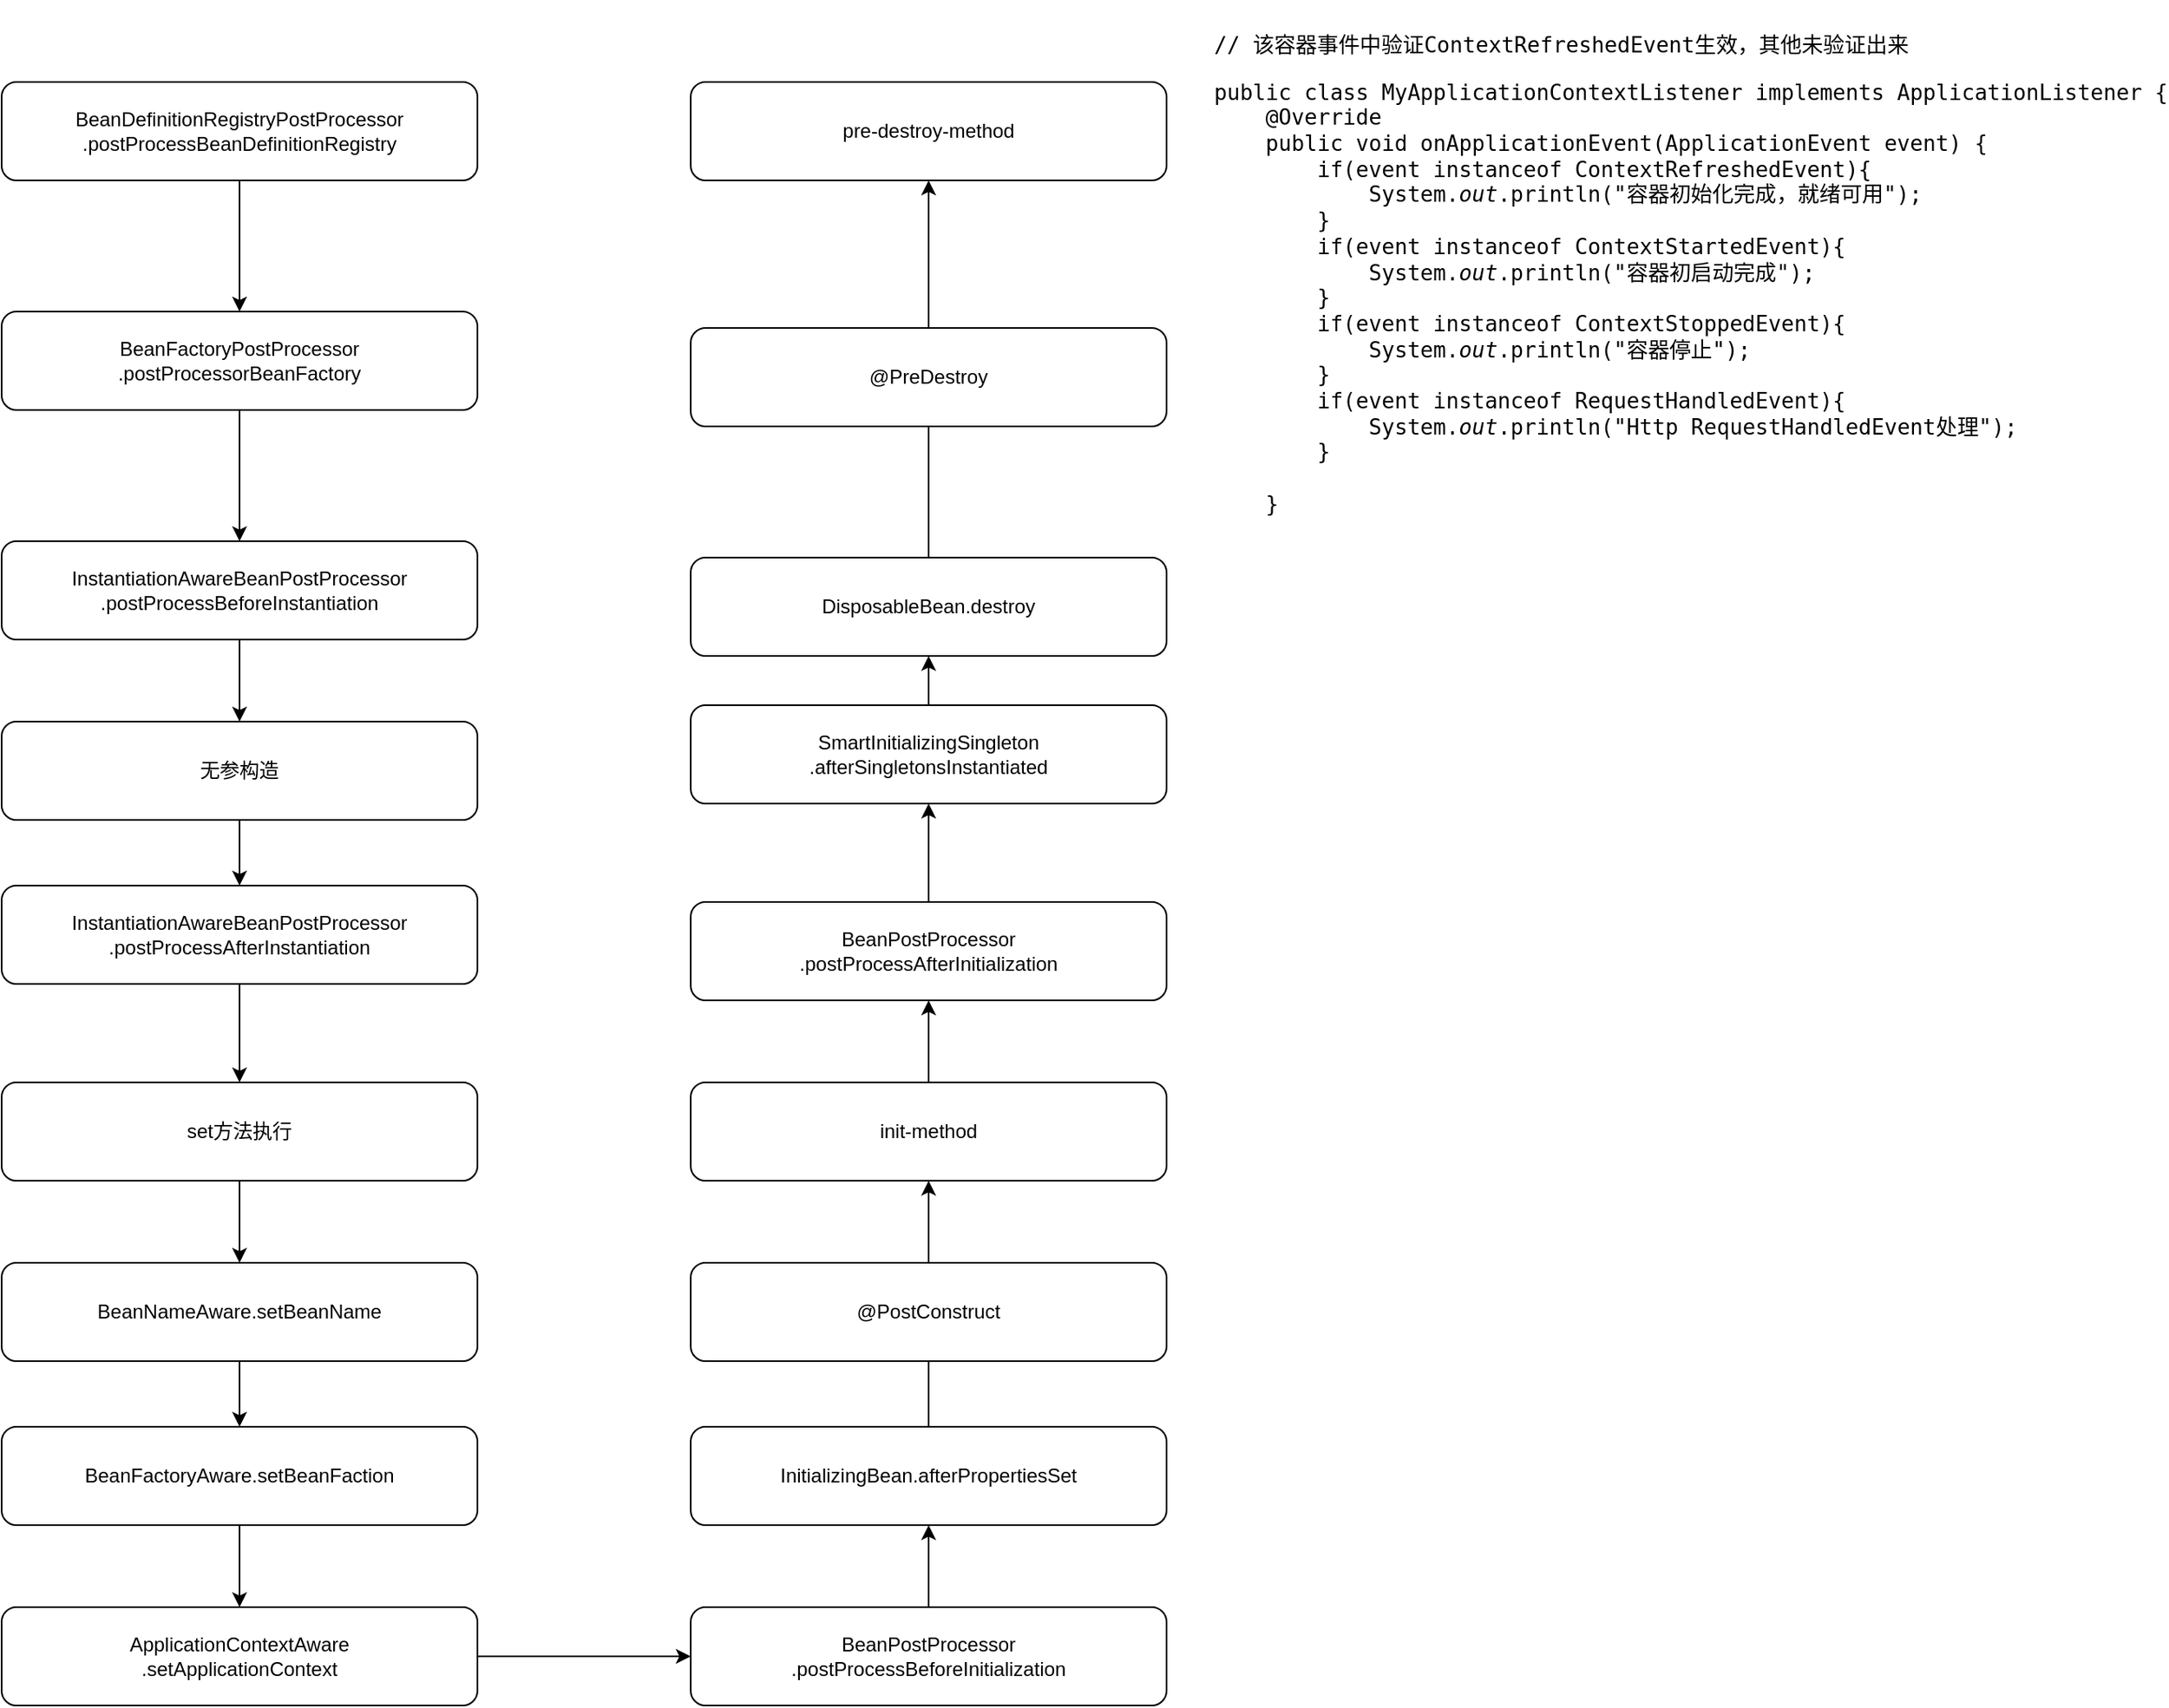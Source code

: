 <mxfile version="18.0.6" type="device"><diagram id="-UmDwaW1KuLxsOwkSRhG" name="第 1 页"><mxGraphModel dx="1102" dy="857" grid="1" gridSize="10" guides="1" tooltips="1" connect="1" arrows="1" fold="1" page="1" pageScale="1" pageWidth="827" pageHeight="1169" math="0" shadow="0"><root><mxCell id="0"/><mxCell id="1" parent="0"/><mxCell id="BPa87RUMz1WXicXFWrJb-21" value="" style="edgeStyle=orthogonalEdgeStyle;rounded=0;orthogonalLoop=1;jettySize=auto;html=1;" edge="1" parent="1" source="BPa87RUMz1WXicXFWrJb-1" target="BPa87RUMz1WXicXFWrJb-10"><mxGeometry relative="1" as="geometry"/></mxCell><mxCell id="BPa87RUMz1WXicXFWrJb-1" value="BeanDefinitionRegistryPostProcessor&lt;br&gt;.postProcessBeanDefinitionRegistry" style="rounded=1;whiteSpace=wrap;html=1;" vertex="1" parent="1"><mxGeometry x="90" y="80" width="290" height="60" as="geometry"/></mxCell><mxCell id="BPa87RUMz1WXicXFWrJb-4" value="pre-destroy-method" style="rounded=1;whiteSpace=wrap;html=1;" vertex="1" parent="1"><mxGeometry x="510" y="80" width="290" height="60" as="geometry"/></mxCell><mxCell id="BPa87RUMz1WXicXFWrJb-26" value="" style="edgeStyle=orthogonalEdgeStyle;rounded=0;orthogonalLoop=1;jettySize=auto;html=1;" edge="1" parent="1" source="BPa87RUMz1WXicXFWrJb-5" target="BPa87RUMz1WXicXFWrJb-6"><mxGeometry relative="1" as="geometry"/></mxCell><mxCell id="BPa87RUMz1WXicXFWrJb-5" value="set方法执行" style="rounded=1;whiteSpace=wrap;html=1;" vertex="1" parent="1"><mxGeometry x="90" y="690" width="290" height="60" as="geometry"/></mxCell><mxCell id="BPa87RUMz1WXicXFWrJb-27" value="" style="edgeStyle=orthogonalEdgeStyle;rounded=0;orthogonalLoop=1;jettySize=auto;html=1;" edge="1" parent="1" source="BPa87RUMz1WXicXFWrJb-6" target="BPa87RUMz1WXicXFWrJb-12"><mxGeometry relative="1" as="geometry"/></mxCell><mxCell id="BPa87RUMz1WXicXFWrJb-6" value="BeanNameAware.setBeanName" style="rounded=1;whiteSpace=wrap;html=1;" vertex="1" parent="1"><mxGeometry x="90" y="800" width="290" height="60" as="geometry"/></mxCell><mxCell id="BPa87RUMz1WXicXFWrJb-24" value="" style="edgeStyle=orthogonalEdgeStyle;rounded=0;orthogonalLoop=1;jettySize=auto;html=1;" edge="1" parent="1" source="BPa87RUMz1WXicXFWrJb-7" target="BPa87RUMz1WXicXFWrJb-8"><mxGeometry relative="1" as="geometry"/></mxCell><mxCell id="BPa87RUMz1WXicXFWrJb-7" value="无参构造" style="rounded=1;whiteSpace=wrap;html=1;" vertex="1" parent="1"><mxGeometry x="90" y="470" width="290" height="60" as="geometry"/></mxCell><mxCell id="BPa87RUMz1WXicXFWrJb-25" value="" style="edgeStyle=orthogonalEdgeStyle;rounded=0;orthogonalLoop=1;jettySize=auto;html=1;" edge="1" parent="1" source="BPa87RUMz1WXicXFWrJb-8" target="BPa87RUMz1WXicXFWrJb-5"><mxGeometry relative="1" as="geometry"/></mxCell><mxCell id="BPa87RUMz1WXicXFWrJb-8" value="InstantiationAwareBeanPostProcessor&lt;br&gt;.postProcessAfterInstantiation" style="rounded=1;whiteSpace=wrap;html=1;" vertex="1" parent="1"><mxGeometry x="90" y="570" width="290" height="60" as="geometry"/></mxCell><mxCell id="BPa87RUMz1WXicXFWrJb-23" value="" style="edgeStyle=orthogonalEdgeStyle;rounded=0;orthogonalLoop=1;jettySize=auto;html=1;" edge="1" parent="1" source="BPa87RUMz1WXicXFWrJb-9" target="BPa87RUMz1WXicXFWrJb-7"><mxGeometry relative="1" as="geometry"/></mxCell><mxCell id="BPa87RUMz1WXicXFWrJb-9" value="InstantiationAwareBeanPostProcessor&lt;br&gt;.postProcessBeforeInstantiation" style="rounded=1;whiteSpace=wrap;html=1;" vertex="1" parent="1"><mxGeometry x="90" y="360" width="290" height="60" as="geometry"/></mxCell><mxCell id="BPa87RUMz1WXicXFWrJb-22" value="" style="edgeStyle=orthogonalEdgeStyle;rounded=0;orthogonalLoop=1;jettySize=auto;html=1;" edge="1" parent="1" source="BPa87RUMz1WXicXFWrJb-10" target="BPa87RUMz1WXicXFWrJb-9"><mxGeometry relative="1" as="geometry"/></mxCell><mxCell id="BPa87RUMz1WXicXFWrJb-10" value="BeanFactoryPostProcessor&lt;br&gt;.postProcessorBeanFactory" style="rounded=1;whiteSpace=wrap;html=1;" vertex="1" parent="1"><mxGeometry x="90" y="220" width="290" height="60" as="geometry"/></mxCell><mxCell id="BPa87RUMz1WXicXFWrJb-28" value="" style="edgeStyle=orthogonalEdgeStyle;rounded=0;orthogonalLoop=1;jettySize=auto;html=1;" edge="1" parent="1" source="BPa87RUMz1WXicXFWrJb-12" target="BPa87RUMz1WXicXFWrJb-13"><mxGeometry relative="1" as="geometry"/></mxCell><mxCell id="BPa87RUMz1WXicXFWrJb-12" value="BeanFactoryAware.setBeanFaction" style="rounded=1;whiteSpace=wrap;html=1;" vertex="1" parent="1"><mxGeometry x="90" y="900" width="290" height="60" as="geometry"/></mxCell><mxCell id="BPa87RUMz1WXicXFWrJb-13" value="ApplicationContextAware&lt;br&gt;.setApplicationContext" style="rounded=1;whiteSpace=wrap;html=1;" vertex="1" parent="1"><mxGeometry x="90" y="1010" width="290" height="60" as="geometry"/></mxCell><mxCell id="BPa87RUMz1WXicXFWrJb-30" value="" style="edgeStyle=orthogonalEdgeStyle;rounded=0;orthogonalLoop=1;jettySize=auto;html=1;" edge="1" parent="1" source="BPa87RUMz1WXicXFWrJb-14" target="BPa87RUMz1WXicXFWrJb-15"><mxGeometry relative="1" as="geometry"/></mxCell><mxCell id="BPa87RUMz1WXicXFWrJb-14" value="BeanPostProcessor&lt;br&gt;.postProcessBeforeInitialization" style="rounded=1;whiteSpace=wrap;html=1;" vertex="1" parent="1"><mxGeometry x="510" y="1010" width="290" height="60" as="geometry"/></mxCell><mxCell id="BPa87RUMz1WXicXFWrJb-31" value="" style="edgeStyle=orthogonalEdgeStyle;rounded=0;orthogonalLoop=1;jettySize=auto;html=1;" edge="1" parent="1" source="BPa87RUMz1WXicXFWrJb-15" target="BPa87RUMz1WXicXFWrJb-16"><mxGeometry relative="1" as="geometry"/></mxCell><mxCell id="BPa87RUMz1WXicXFWrJb-15" value="InitializingBean.afterPropertiesSet" style="rounded=1;whiteSpace=wrap;html=1;" vertex="1" parent="1"><mxGeometry x="510" y="900" width="290" height="60" as="geometry"/></mxCell><mxCell id="BPa87RUMz1WXicXFWrJb-32" value="" style="edgeStyle=orthogonalEdgeStyle;rounded=0;orthogonalLoop=1;jettySize=auto;html=1;" edge="1" parent="1" source="BPa87RUMz1WXicXFWrJb-16" target="BPa87RUMz1WXicXFWrJb-17"><mxGeometry relative="1" as="geometry"/></mxCell><mxCell id="BPa87RUMz1WXicXFWrJb-16" value="init-method" style="rounded=1;whiteSpace=wrap;html=1;" vertex="1" parent="1"><mxGeometry x="510" y="690" width="290" height="60" as="geometry"/></mxCell><mxCell id="BPa87RUMz1WXicXFWrJb-33" value="" style="edgeStyle=orthogonalEdgeStyle;rounded=0;orthogonalLoop=1;jettySize=auto;html=1;" edge="1" parent="1" source="BPa87RUMz1WXicXFWrJb-17" target="BPa87RUMz1WXicXFWrJb-18"><mxGeometry relative="1" as="geometry"/></mxCell><mxCell id="BPa87RUMz1WXicXFWrJb-17" value="BeanPostProcessor&lt;br&gt;.postProcessAfterInitialization" style="rounded=1;whiteSpace=wrap;html=1;" vertex="1" parent="1"><mxGeometry x="510" y="580" width="290" height="60" as="geometry"/></mxCell><mxCell id="BPa87RUMz1WXicXFWrJb-34" value="" style="edgeStyle=orthogonalEdgeStyle;rounded=0;orthogonalLoop=1;jettySize=auto;html=1;" edge="1" parent="1" source="BPa87RUMz1WXicXFWrJb-18" target="BPa87RUMz1WXicXFWrJb-19"><mxGeometry relative="1" as="geometry"/></mxCell><mxCell id="BPa87RUMz1WXicXFWrJb-18" value="SmartInitializingSingleton&lt;br&gt;.afterSingletonsInstantiated" style="rounded=1;whiteSpace=wrap;html=1;" vertex="1" parent="1"><mxGeometry x="510" y="460" width="290" height="60" as="geometry"/></mxCell><mxCell id="BPa87RUMz1WXicXFWrJb-35" value="" style="edgeStyle=orthogonalEdgeStyle;rounded=0;orthogonalLoop=1;jettySize=auto;html=1;" edge="1" parent="1" source="BPa87RUMz1WXicXFWrJb-19" target="BPa87RUMz1WXicXFWrJb-4"><mxGeometry relative="1" as="geometry"/></mxCell><mxCell id="BPa87RUMz1WXicXFWrJb-19" value="DisposableBean.destroy" style="rounded=1;whiteSpace=wrap;html=1;" vertex="1" parent="1"><mxGeometry x="510" y="370" width="290" height="60" as="geometry"/></mxCell><mxCell id="BPa87RUMz1WXicXFWrJb-29" value="" style="endArrow=classic;html=1;rounded=0;entryX=0;entryY=0.5;entryDx=0;entryDy=0;exitX=1;exitY=0.5;exitDx=0;exitDy=0;" edge="1" parent="1" source="BPa87RUMz1WXicXFWrJb-13" target="BPa87RUMz1WXicXFWrJb-14"><mxGeometry width="50" height="50" relative="1" as="geometry"><mxPoint x="410" y="1060" as="sourcePoint"/><mxPoint x="460" y="1010" as="targetPoint"/></mxGeometry></mxCell><mxCell id="BPa87RUMz1WXicXFWrJb-39" value="&lt;pre style=&quot;font-family: &amp;quot;JetBrains Mono&amp;quot;, monospace; font-size: 9.8pt;&quot;&gt;&lt;span style=&quot;background-color: rgb(255, 255, 255);&quot;&gt;// 该容器事件中验证ContextRefreshedEvent生效，其他未验证出来&lt;/span&gt;&lt;/pre&gt;&lt;pre style=&quot;font-family: &amp;quot;JetBrains Mono&amp;quot;, monospace; font-size: 9.8pt;&quot;&gt;&lt;span style=&quot;background-color: rgb(255, 255, 255); line-height: 1;&quot;&gt;public class MyApplicationContextListener implements ApplicationListener {&lt;br&gt;    @Override&lt;br&gt;    public void onApplicationEvent(ApplicationEvent event) {&lt;br&gt;        if(event instanceof ContextRefreshedEvent){&lt;br&gt;            System.&lt;span style=&quot;font-style: italic;&quot;&gt;out&lt;/span&gt;.println(&quot;&lt;span style=&quot;font-family: 宋体, monospace;&quot;&gt;容器初始化完成，就绪可用&lt;/span&gt;&quot;);&lt;br&gt;        }&lt;br&gt;        if(event instanceof ContextStartedEvent){&lt;br&gt;            System.&lt;span style=&quot;font-style: italic;&quot;&gt;out&lt;/span&gt;.println(&quot;&lt;span style=&quot;font-family: 宋体, monospace;&quot;&gt;容器初启动完成&lt;/span&gt;&quot;);&lt;br&gt;        }&lt;br&gt;        if(event instanceof ContextStoppedEvent){&lt;br&gt;            System.&lt;span style=&quot;font-style: italic;&quot;&gt;out&lt;/span&gt;.println(&quot;&lt;span style=&quot;font-family: 宋体, monospace;&quot;&gt;容器停止&lt;/span&gt;&quot;);&lt;br&gt;        }&lt;br&gt;        if(event instanceof RequestHandledEvent){&lt;br&gt;            System.&lt;span style=&quot;font-style: italic;&quot;&gt;out&lt;/span&gt;.println(&quot;Http RequestHandledEvent&lt;span style=&quot;font-family: 宋体, monospace;&quot;&gt;处理&lt;/span&gt;&quot;);&lt;br&gt;        }&lt;br&gt;&lt;br&gt;    }&lt;/span&gt;&lt;/pre&gt;" style="text;whiteSpace=wrap;html=1;fillColor=none;" vertex="1" parent="1"><mxGeometry x="827" y="30" width="550" height="280" as="geometry"/></mxCell><mxCell id="BPa87RUMz1WXicXFWrJb-40" value="@PostConstruct" style="rounded=1;whiteSpace=wrap;html=1;" vertex="1" parent="1"><mxGeometry x="510" y="800" width="290" height="60" as="geometry"/></mxCell><mxCell id="BPa87RUMz1WXicXFWrJb-41" value="@PreDestroy" style="rounded=1;whiteSpace=wrap;html=1;" vertex="1" parent="1"><mxGeometry x="510" y="230" width="290" height="60" as="geometry"/></mxCell></root></mxGraphModel></diagram></mxfile>